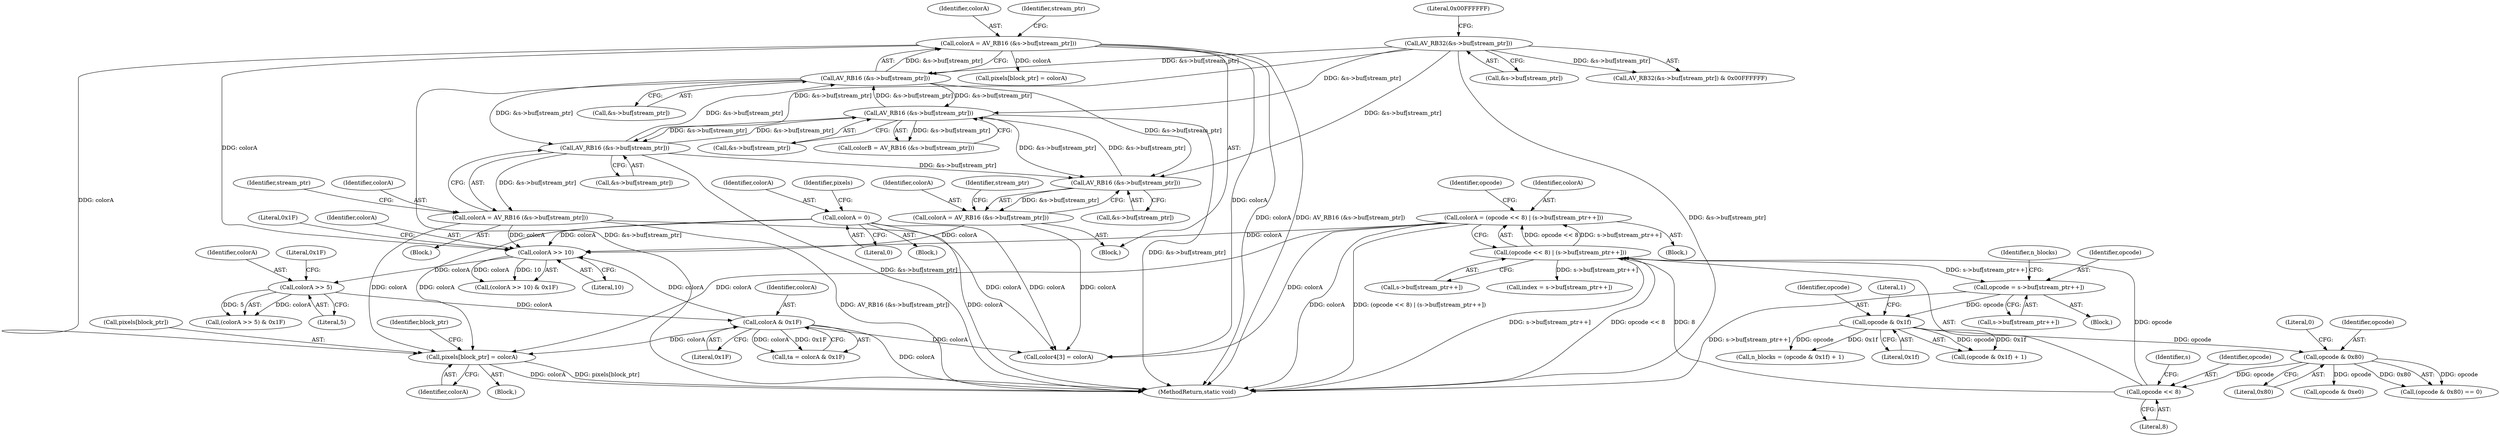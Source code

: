 digraph "0_FFmpeg_3819db745da2ac7fb3faacb116788c32f4753f34@array" {
"1000685" [label="(Call,pixels[block_ptr] = colorA)"];
"1000333" [label="(Call,colorA = AV_RB16 (&s->buf[stream_ptr]))"];
"1000335" [label="(Call,AV_RB16 (&s->buf[stream_ptr]))"];
"1000402" [label="(Call,AV_RB16 (&s->buf[stream_ptr]))"];
"1000675" [label="(Call,AV_RB16 (&s->buf[stream_ptr]))"];
"1000212" [label="(Call,AV_RB32(&s->buf[stream_ptr]))"];
"1000389" [label="(Call,AV_RB16 (&s->buf[stream_ptr]))"];
"1000673" [label="(Call,colorA = AV_RB16 (&s->buf[stream_ptr]))"];
"1000522" [label="(Call,colorA & 0x1F)"];
"1000479" [label="(Call,colorA >> 5)"];
"1000435" [label="(Call,colorA >> 10)"];
"1000387" [label="(Call,colorA = AV_RB16 (&s->buf[stream_ptr]))"];
"1000157" [label="(Call,colorA = 0)"];
"1000288" [label="(Call,colorA = (opcode << 8) | (s->buf[stream_ptr++]))"];
"1000290" [label="(Call,(opcode << 8) | (s->buf[stream_ptr++]))"];
"1000291" [label="(Call,opcode << 8)"];
"1000283" [label="(Call,opcode & 0x80)"];
"1000277" [label="(Call,opcode & 0x1f)"];
"1000266" [label="(Call,opcode = s->buf[stream_ptr++])"];
"1000285" [label="(Literal,0x80)"];
"1000324" [label="(Block,)"];
"1000343" [label="(Identifier,stream_ptr)"];
"1000268" [label="(Call,s->buf[stream_ptr++])"];
"1000265" [label="(Block,)"];
"1000479" [label="(Call,colorA >> 5)"];
"1000482" [label="(Literal,0x1F)"];
"1000274" [label="(Call,n_blocks = (opcode & 0x1f) + 1)"];
"1000683" [label="(Identifier,stream_ptr)"];
"1000437" [label="(Literal,10)"];
"1000283" [label="(Call,opcode & 0x80)"];
"1000277" [label="(Call,opcode & 0x1f)"];
"1000685" [label="(Call,pixels[block_ptr] = colorA)"];
"1000663" [label="(Block,)"];
"1000219" [label="(Literal,0x00FFFFFF)"];
"1000279" [label="(Literal,0x1f)"];
"1000672" [label="(Block,)"];
"1000267" [label="(Identifier,opcode)"];
"1000291" [label="(Call,opcode << 8)"];
"1000157" [label="(Call,colorA = 0)"];
"1000435" [label="(Call,colorA >> 10)"];
"1000288" [label="(Call,colorA = (opcode << 8) | (s->buf[stream_ptr++]))"];
"1000478" [label="(Call,(colorA >> 5) & 0x1F)"];
"1000438" [label="(Literal,0x1F)"];
"1000333" [label="(Call,colorA = AV_RB16 (&s->buf[stream_ptr]))"];
"1000402" [label="(Call,AV_RB16 (&s->buf[stream_ptr]))"];
"1000286" [label="(Literal,0)"];
"1000278" [label="(Identifier,opcode)"];
"1000266" [label="(Call,opcode = s->buf[stream_ptr++])"];
"1000275" [label="(Identifier,n_blocks)"];
"1000212" [label="(Call,AV_RB32(&s->buf[stream_ptr]))"];
"1000293" [label="(Literal,8)"];
"1000686" [label="(Call,pixels[block_ptr])"];
"1000213" [label="(Call,&s->buf[stream_ptr])"];
"1000284" [label="(Identifier,opcode)"];
"1000520" [label="(Call,ta = colorA & 0x1F)"];
"1000480" [label="(Identifier,colorA)"];
"1000276" [label="(Call,(opcode & 0x1f) + 1)"];
"1000387" [label="(Call,colorA = AV_RB16 (&s->buf[stream_ptr]))"];
"1000427" [label="(Call,color4[3] = colorA)"];
"1000522" [label="(Call,colorA & 0x1F)"];
"1000388" [label="(Identifier,colorA)"];
"1000168" [label="(Identifier,pixels)"];
"1000691" [label="(Identifier,block_ptr)"];
"1000389" [label="(Call,AV_RB16 (&s->buf[stream_ptr]))"];
"1000211" [label="(Call,AV_RB32(&s->buf[stream_ptr]) & 0x00FFFFFF)"];
"1000390" [label="(Call,&s->buf[stream_ptr])"];
"1000434" [label="(Call,(colorA >> 10) & 0x1F)"];
"1000675" [label="(Call,AV_RB16 (&s->buf[stream_ptr]))"];
"1000301" [label="(Identifier,opcode)"];
"1000159" [label="(Literal,0)"];
"1000282" [label="(Call,(opcode & 0x80) == 0)"];
"1000294" [label="(Call,s->buf[stream_ptr++])"];
"1000400" [label="(Call,colorB = AV_RB16 (&s->buf[stream_ptr]))"];
"1000524" [label="(Literal,0x1F)"];
"1000335" [label="(Call,AV_RB16 (&s->buf[stream_ptr]))"];
"1000287" [label="(Block,)"];
"1000481" [label="(Literal,5)"];
"1000158" [label="(Identifier,colorA)"];
"1000586" [label="(Call,index = s->buf[stream_ptr++])"];
"1000676" [label="(Call,&s->buf[stream_ptr])"];
"1000334" [label="(Identifier,colorA)"];
"1000336" [label="(Call,&s->buf[stream_ptr])"];
"1000673" [label="(Call,colorA = AV_RB16 (&s->buf[stream_ptr]))"];
"1000289" [label="(Identifier,colorA)"];
"1000403" [label="(Call,&s->buf[stream_ptr])"];
"1000280" [label="(Literal,1)"];
"1000321" [label="(Call,opcode & 0xe0)"];
"1000674" [label="(Identifier,colorA)"];
"1000689" [label="(Identifier,colorA)"];
"1000397" [label="(Identifier,stream_ptr)"];
"1000523" [label="(Identifier,colorA)"];
"1000296" [label="(Identifier,s)"];
"1000122" [label="(Block,)"];
"1000436" [label="(Identifier,colorA)"];
"1000709" [label="(MethodReturn,static void)"];
"1000374" [label="(Call,pixels[block_ptr] = colorA)"];
"1000292" [label="(Identifier,opcode)"];
"1000290" [label="(Call,(opcode << 8) | (s->buf[stream_ptr++]))"];
"1000685" -> "1000663"  [label="AST: "];
"1000685" -> "1000689"  [label="CFG: "];
"1000686" -> "1000685"  [label="AST: "];
"1000689" -> "1000685"  [label="AST: "];
"1000691" -> "1000685"  [label="CFG: "];
"1000685" -> "1000709"  [label="DDG: colorA"];
"1000685" -> "1000709"  [label="DDG: pixels[block_ptr]"];
"1000333" -> "1000685"  [label="DDG: colorA"];
"1000673" -> "1000685"  [label="DDG: colorA"];
"1000522" -> "1000685"  [label="DDG: colorA"];
"1000157" -> "1000685"  [label="DDG: colorA"];
"1000288" -> "1000685"  [label="DDG: colorA"];
"1000333" -> "1000324"  [label="AST: "];
"1000333" -> "1000335"  [label="CFG: "];
"1000334" -> "1000333"  [label="AST: "];
"1000335" -> "1000333"  [label="AST: "];
"1000343" -> "1000333"  [label="CFG: "];
"1000333" -> "1000709"  [label="DDG: colorA"];
"1000333" -> "1000709"  [label="DDG: AV_RB16 (&s->buf[stream_ptr])"];
"1000335" -> "1000333"  [label="DDG: &s->buf[stream_ptr]"];
"1000333" -> "1000374"  [label="DDG: colorA"];
"1000333" -> "1000427"  [label="DDG: colorA"];
"1000333" -> "1000435"  [label="DDG: colorA"];
"1000335" -> "1000336"  [label="CFG: "];
"1000336" -> "1000335"  [label="AST: "];
"1000335" -> "1000709"  [label="DDG: &s->buf[stream_ptr]"];
"1000402" -> "1000335"  [label="DDG: &s->buf[stream_ptr]"];
"1000212" -> "1000335"  [label="DDG: &s->buf[stream_ptr]"];
"1000675" -> "1000335"  [label="DDG: &s->buf[stream_ptr]"];
"1000335" -> "1000389"  [label="DDG: &s->buf[stream_ptr]"];
"1000335" -> "1000402"  [label="DDG: &s->buf[stream_ptr]"];
"1000335" -> "1000675"  [label="DDG: &s->buf[stream_ptr]"];
"1000402" -> "1000400"  [label="AST: "];
"1000402" -> "1000403"  [label="CFG: "];
"1000403" -> "1000402"  [label="AST: "];
"1000400" -> "1000402"  [label="CFG: "];
"1000402" -> "1000709"  [label="DDG: &s->buf[stream_ptr]"];
"1000402" -> "1000389"  [label="DDG: &s->buf[stream_ptr]"];
"1000402" -> "1000400"  [label="DDG: &s->buf[stream_ptr]"];
"1000675" -> "1000402"  [label="DDG: &s->buf[stream_ptr]"];
"1000389" -> "1000402"  [label="DDG: &s->buf[stream_ptr]"];
"1000212" -> "1000402"  [label="DDG: &s->buf[stream_ptr]"];
"1000402" -> "1000675"  [label="DDG: &s->buf[stream_ptr]"];
"1000675" -> "1000673"  [label="AST: "];
"1000675" -> "1000676"  [label="CFG: "];
"1000676" -> "1000675"  [label="AST: "];
"1000673" -> "1000675"  [label="CFG: "];
"1000675" -> "1000709"  [label="DDG: &s->buf[stream_ptr]"];
"1000675" -> "1000389"  [label="DDG: &s->buf[stream_ptr]"];
"1000675" -> "1000673"  [label="DDG: &s->buf[stream_ptr]"];
"1000212" -> "1000675"  [label="DDG: &s->buf[stream_ptr]"];
"1000212" -> "1000211"  [label="AST: "];
"1000212" -> "1000213"  [label="CFG: "];
"1000213" -> "1000212"  [label="AST: "];
"1000219" -> "1000212"  [label="CFG: "];
"1000212" -> "1000709"  [label="DDG: &s->buf[stream_ptr]"];
"1000212" -> "1000211"  [label="DDG: &s->buf[stream_ptr]"];
"1000212" -> "1000389"  [label="DDG: &s->buf[stream_ptr]"];
"1000389" -> "1000387"  [label="AST: "];
"1000389" -> "1000390"  [label="CFG: "];
"1000390" -> "1000389"  [label="AST: "];
"1000387" -> "1000389"  [label="CFG: "];
"1000389" -> "1000387"  [label="DDG: &s->buf[stream_ptr]"];
"1000673" -> "1000672"  [label="AST: "];
"1000674" -> "1000673"  [label="AST: "];
"1000683" -> "1000673"  [label="CFG: "];
"1000673" -> "1000709"  [label="DDG: AV_RB16 (&s->buf[stream_ptr])"];
"1000673" -> "1000427"  [label="DDG: colorA"];
"1000673" -> "1000435"  [label="DDG: colorA"];
"1000522" -> "1000520"  [label="AST: "];
"1000522" -> "1000524"  [label="CFG: "];
"1000523" -> "1000522"  [label="AST: "];
"1000524" -> "1000522"  [label="AST: "];
"1000520" -> "1000522"  [label="CFG: "];
"1000522" -> "1000709"  [label="DDG: colorA"];
"1000522" -> "1000427"  [label="DDG: colorA"];
"1000522" -> "1000435"  [label="DDG: colorA"];
"1000522" -> "1000520"  [label="DDG: colorA"];
"1000522" -> "1000520"  [label="DDG: 0x1F"];
"1000479" -> "1000522"  [label="DDG: colorA"];
"1000479" -> "1000478"  [label="AST: "];
"1000479" -> "1000481"  [label="CFG: "];
"1000480" -> "1000479"  [label="AST: "];
"1000481" -> "1000479"  [label="AST: "];
"1000482" -> "1000479"  [label="CFG: "];
"1000479" -> "1000478"  [label="DDG: colorA"];
"1000479" -> "1000478"  [label="DDG: 5"];
"1000435" -> "1000479"  [label="DDG: colorA"];
"1000435" -> "1000434"  [label="AST: "];
"1000435" -> "1000437"  [label="CFG: "];
"1000436" -> "1000435"  [label="AST: "];
"1000437" -> "1000435"  [label="AST: "];
"1000438" -> "1000435"  [label="CFG: "];
"1000435" -> "1000434"  [label="DDG: colorA"];
"1000435" -> "1000434"  [label="DDG: 10"];
"1000387" -> "1000435"  [label="DDG: colorA"];
"1000157" -> "1000435"  [label="DDG: colorA"];
"1000288" -> "1000435"  [label="DDG: colorA"];
"1000387" -> "1000324"  [label="AST: "];
"1000388" -> "1000387"  [label="AST: "];
"1000397" -> "1000387"  [label="CFG: "];
"1000387" -> "1000427"  [label="DDG: colorA"];
"1000157" -> "1000122"  [label="AST: "];
"1000157" -> "1000159"  [label="CFG: "];
"1000158" -> "1000157"  [label="AST: "];
"1000159" -> "1000157"  [label="AST: "];
"1000168" -> "1000157"  [label="CFG: "];
"1000157" -> "1000709"  [label="DDG: colorA"];
"1000157" -> "1000427"  [label="DDG: colorA"];
"1000288" -> "1000287"  [label="AST: "];
"1000288" -> "1000290"  [label="CFG: "];
"1000289" -> "1000288"  [label="AST: "];
"1000290" -> "1000288"  [label="AST: "];
"1000301" -> "1000288"  [label="CFG: "];
"1000288" -> "1000709"  [label="DDG: (opcode << 8) | (s->buf[stream_ptr++])"];
"1000288" -> "1000709"  [label="DDG: colorA"];
"1000290" -> "1000288"  [label="DDG: opcode << 8"];
"1000290" -> "1000288"  [label="DDG: s->buf[stream_ptr++]"];
"1000288" -> "1000427"  [label="DDG: colorA"];
"1000290" -> "1000294"  [label="CFG: "];
"1000291" -> "1000290"  [label="AST: "];
"1000294" -> "1000290"  [label="AST: "];
"1000290" -> "1000709"  [label="DDG: opcode << 8"];
"1000290" -> "1000709"  [label="DDG: s->buf[stream_ptr++]"];
"1000290" -> "1000266"  [label="DDG: s->buf[stream_ptr++]"];
"1000291" -> "1000290"  [label="DDG: opcode"];
"1000291" -> "1000290"  [label="DDG: 8"];
"1000290" -> "1000586"  [label="DDG: s->buf[stream_ptr++]"];
"1000291" -> "1000293"  [label="CFG: "];
"1000292" -> "1000291"  [label="AST: "];
"1000293" -> "1000291"  [label="AST: "];
"1000296" -> "1000291"  [label="CFG: "];
"1000283" -> "1000291"  [label="DDG: opcode"];
"1000283" -> "1000282"  [label="AST: "];
"1000283" -> "1000285"  [label="CFG: "];
"1000284" -> "1000283"  [label="AST: "];
"1000285" -> "1000283"  [label="AST: "];
"1000286" -> "1000283"  [label="CFG: "];
"1000283" -> "1000282"  [label="DDG: opcode"];
"1000283" -> "1000282"  [label="DDG: 0x80"];
"1000277" -> "1000283"  [label="DDG: opcode"];
"1000283" -> "1000321"  [label="DDG: opcode"];
"1000277" -> "1000276"  [label="AST: "];
"1000277" -> "1000279"  [label="CFG: "];
"1000278" -> "1000277"  [label="AST: "];
"1000279" -> "1000277"  [label="AST: "];
"1000280" -> "1000277"  [label="CFG: "];
"1000277" -> "1000274"  [label="DDG: opcode"];
"1000277" -> "1000274"  [label="DDG: 0x1f"];
"1000277" -> "1000276"  [label="DDG: opcode"];
"1000277" -> "1000276"  [label="DDG: 0x1f"];
"1000266" -> "1000277"  [label="DDG: opcode"];
"1000266" -> "1000265"  [label="AST: "];
"1000266" -> "1000268"  [label="CFG: "];
"1000267" -> "1000266"  [label="AST: "];
"1000268" -> "1000266"  [label="AST: "];
"1000275" -> "1000266"  [label="CFG: "];
"1000266" -> "1000709"  [label="DDG: s->buf[stream_ptr++]"];
}
